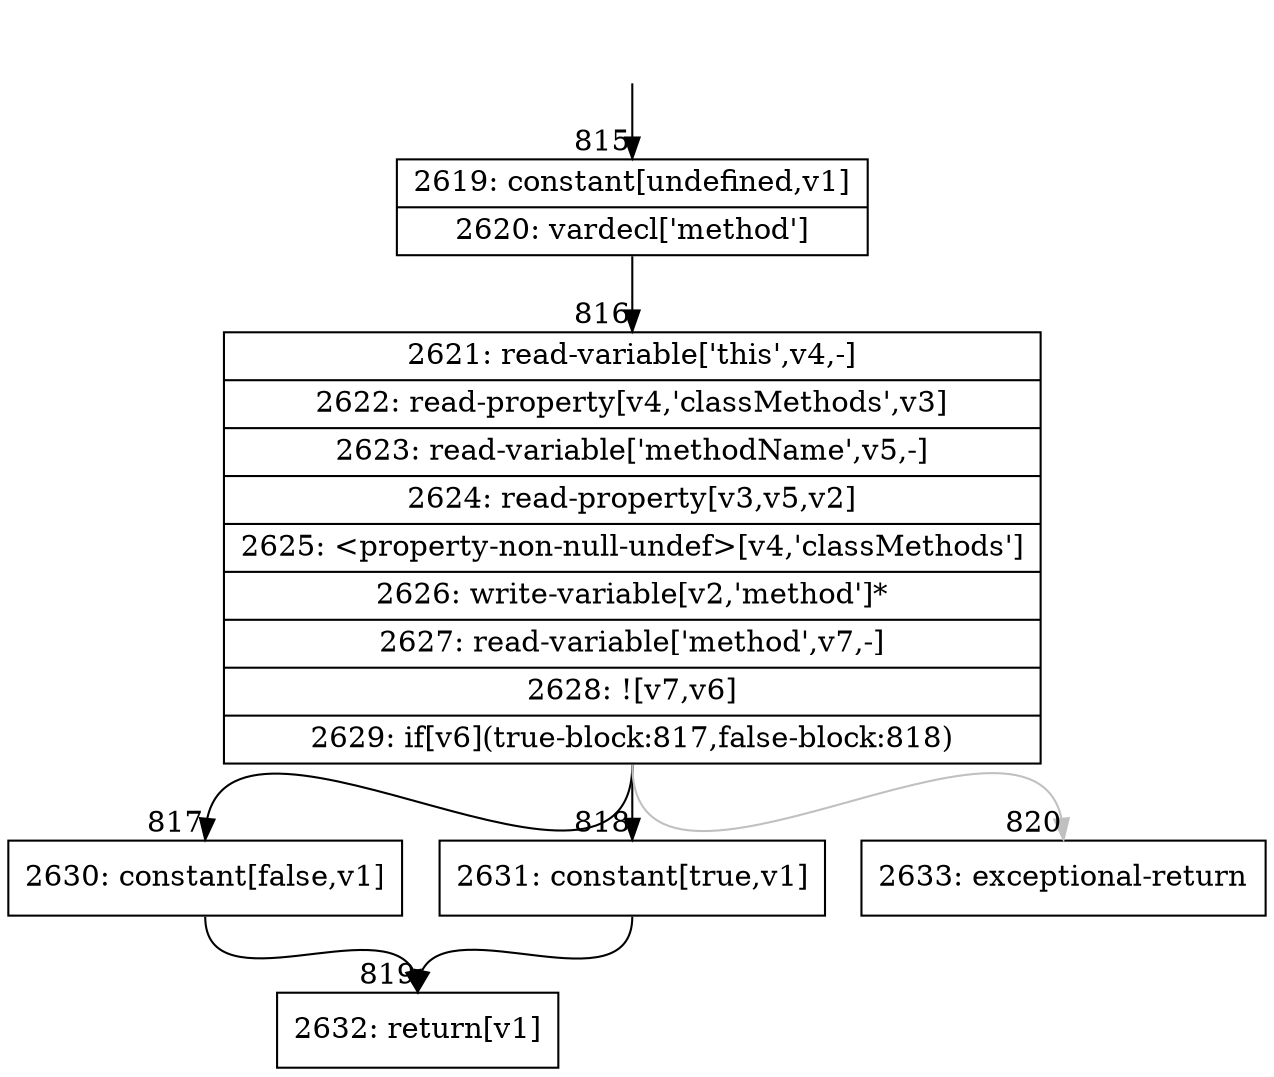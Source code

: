 digraph {
rankdir="TD"
BB_entry91[shape=none,label=""];
BB_entry91 -> BB815 [tailport=s, headport=n, headlabel="    815"]
BB815 [shape=record label="{2619: constant[undefined,v1]|2620: vardecl['method']}" ] 
BB815 -> BB816 [tailport=s, headport=n, headlabel="      816"]
BB816 [shape=record label="{2621: read-variable['this',v4,-]|2622: read-property[v4,'classMethods',v3]|2623: read-variable['methodName',v5,-]|2624: read-property[v3,v5,v2]|2625: \<property-non-null-undef\>[v4,'classMethods']|2626: write-variable[v2,'method']*|2627: read-variable['method',v7,-]|2628: ![v7,v6]|2629: if[v6](true-block:817,false-block:818)}" ] 
BB816 -> BB817 [tailport=s, headport=n, headlabel="      817"]
BB816 -> BB818 [tailport=s, headport=n, headlabel="      818"]
BB816 -> BB820 [tailport=s, headport=n, color=gray, headlabel="      820"]
BB817 [shape=record label="{2630: constant[false,v1]}" ] 
BB817 -> BB819 [tailport=s, headport=n, headlabel="      819"]
BB818 [shape=record label="{2631: constant[true,v1]}" ] 
BB818 -> BB819 [tailport=s, headport=n]
BB819 [shape=record label="{2632: return[v1]}" ] 
BB820 [shape=record label="{2633: exceptional-return}" ] 
//#$~ 870
}
